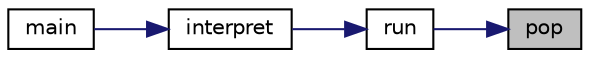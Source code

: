 digraph "pop"
{
 // INTERACTIVE_SVG=YES
 // LATEX_PDF_SIZE
  edge [fontname="Helvetica",fontsize="10",labelfontname="Helvetica",labelfontsize="10"];
  node [fontname="Helvetica",fontsize="10",shape=record];
  rankdir="RL";
  Node1 [label="pop",height=0.2,width=0.4,color="black", fillcolor="grey75", style="filled", fontcolor="black",tooltip="Retrieve the value on top of the VM stack."];
  Node1 -> Node2 [dir="back",color="midnightblue",fontsize="10",style="solid",fontname="Helvetica"];
  Node2 [label="run",height=0.2,width=0.4,color="black", fillcolor="white", style="filled",URL="$vm_8c.html#a534186f2e85014d9e17ca1b1cdbc70cd",tooltip=" "];
  Node2 -> Node3 [dir="back",color="midnightblue",fontsize="10",style="solid",fontname="Helvetica"];
  Node3 [label="interpret",height=0.2,width=0.4,color="black", fillcolor="white", style="filled",URL="$vm_8h.html#ad52c376f7d71fd2cb43ad87e8b73c9c7",tooltip="Interpret a chunk of bytecode."];
  Node3 -> Node4 [dir="back",color="midnightblue",fontsize="10",style="solid",fontname="Helvetica"];
  Node4 [label="main",height=0.2,width=0.4,color="black", fillcolor="white", style="filled",URL="$main_8c.html#ac0f2228420376f4db7e1274f2b41667c",tooltip=" "];
}
